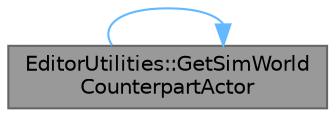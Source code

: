 digraph "EditorUtilities::GetSimWorldCounterpartActor"
{
 // INTERACTIVE_SVG=YES
 // LATEX_PDF_SIZE
  bgcolor="transparent";
  edge [fontname=Helvetica,fontsize=10,labelfontname=Helvetica,labelfontsize=10];
  node [fontname=Helvetica,fontsize=10,shape=box,height=0.2,width=0.4];
  rankdir="LR";
  Node1 [id="Node000001",label="EditorUtilities::GetSimWorld\lCounterpartActor",height=0.2,width=0.4,color="gray40", fillcolor="grey60", style="filled", fontcolor="black",tooltip="Given an actor in the editor world, tries to find a counterpart actor in a Simulation or PIE world."];
  Node1 -> Node1 [id="edge1_Node000001_Node000001",color="steelblue1",style="solid",tooltip=" "];
}
